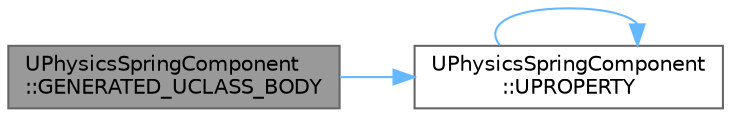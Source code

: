 digraph "UPhysicsSpringComponent::GENERATED_UCLASS_BODY"
{
 // INTERACTIVE_SVG=YES
 // LATEX_PDF_SIZE
  bgcolor="transparent";
  edge [fontname=Helvetica,fontsize=10,labelfontname=Helvetica,labelfontsize=10];
  node [fontname=Helvetica,fontsize=10,shape=box,height=0.2,width=0.4];
  rankdir="LR";
  Node1 [id="Node000001",label="UPhysicsSpringComponent\l::GENERATED_UCLASS_BODY",height=0.2,width=0.4,color="gray40", fillcolor="grey60", style="filled", fontcolor="black",tooltip="Specifies how much strength the spring has."];
  Node1 -> Node2 [id="edge1_Node000001_Node000002",color="steelblue1",style="solid",tooltip=" "];
  Node2 [id="Node000002",label="UPhysicsSpringComponent\l::UPROPERTY",height=0.2,width=0.4,color="grey40", fillcolor="white", style="filled",URL="$de/db9/classUPhysicsSpringComponent.html#ac3cc907bebe47fa178be60ea9be736a8",tooltip="Specifies how quickly the spring can absorb energy of a body."];
  Node2 -> Node2 [id="edge2_Node000002_Node000002",color="steelblue1",style="solid",tooltip=" "];
}
